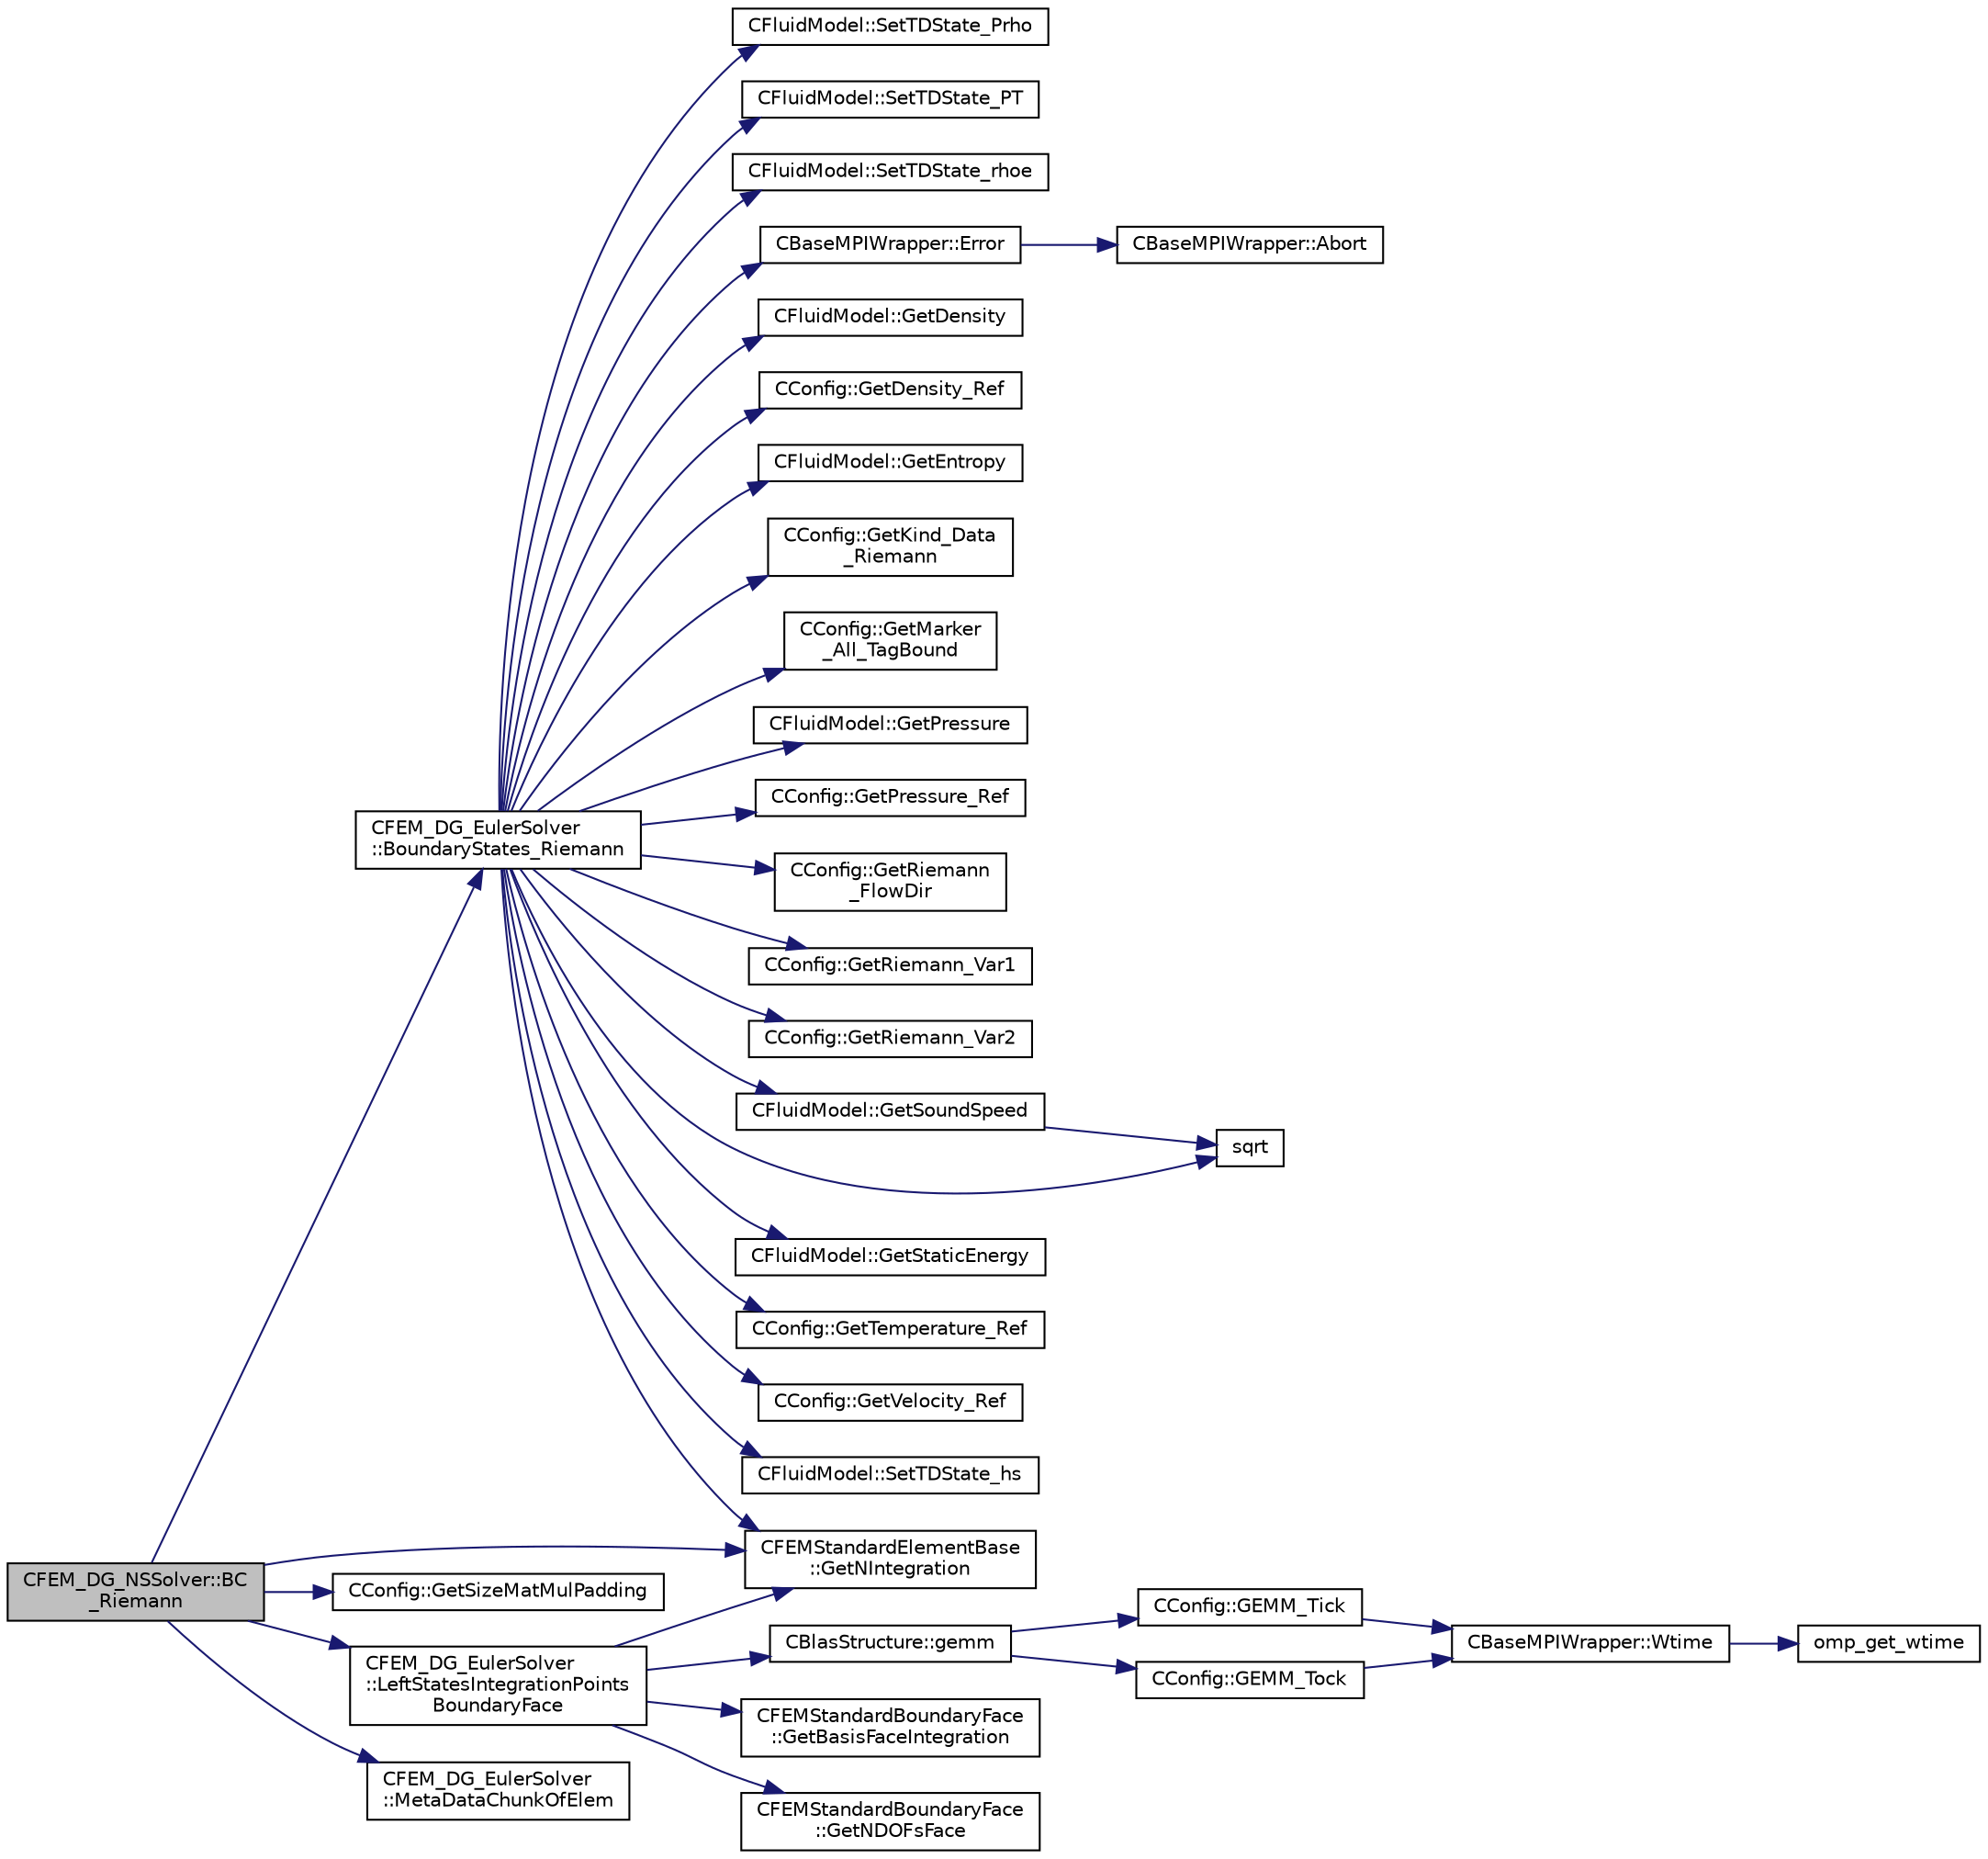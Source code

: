 digraph "CFEM_DG_NSSolver::BC_Riemann"
{
 // LATEX_PDF_SIZE
  edge [fontname="Helvetica",fontsize="10",labelfontname="Helvetica",labelfontsize="10"];
  node [fontname="Helvetica",fontsize="10",shape=record];
  rankdir="LR";
  Node1 [label="CFEM_DG_NSSolver::BC\l_Riemann",height=0.2,width=0.4,color="black", fillcolor="grey75", style="filled", fontcolor="black",tooltip="Impose the boundary condition using characteristic reconstruction."];
  Node1 -> Node2 [color="midnightblue",fontsize="10",style="solid",fontname="Helvetica"];
  Node2 [label="CFEM_DG_EulerSolver\l::BoundaryStates_Riemann",height=0.2,width=0.4,color="black", fillcolor="white", style="filled",URL="$classCFEM__DG__EulerSolver.html#a5bfdc0bca1daa8e5d716d4fc3c7f5867",tooltip="Function, which computes the boundary states in the integration points of the boundary face by applyi..."];
  Node2 -> Node3 [color="midnightblue",fontsize="10",style="solid",fontname="Helvetica"];
  Node3 [label="CBaseMPIWrapper::Error",height=0.2,width=0.4,color="black", fillcolor="white", style="filled",URL="$classCBaseMPIWrapper.html#a04457c47629bda56704e6a8804833eeb",tooltip=" "];
  Node3 -> Node4 [color="midnightblue",fontsize="10",style="solid",fontname="Helvetica"];
  Node4 [label="CBaseMPIWrapper::Abort",height=0.2,width=0.4,color="black", fillcolor="white", style="filled",URL="$classCBaseMPIWrapper.html#af7297d861dca86b45cf561b6ab642e8f",tooltip=" "];
  Node2 -> Node5 [color="midnightblue",fontsize="10",style="solid",fontname="Helvetica"];
  Node5 [label="CFluidModel::GetDensity",height=0.2,width=0.4,color="black", fillcolor="white", style="filled",URL="$classCFluidModel.html#aea74264efe7875c6f8c0aa62e3ccd62a",tooltip="Get fluid density."];
  Node2 -> Node6 [color="midnightblue",fontsize="10",style="solid",fontname="Helvetica"];
  Node6 [label="CConfig::GetDensity_Ref",height=0.2,width=0.4,color="black", fillcolor="white", style="filled",URL="$classCConfig.html#a3fc33aec68f64b757f1f9f3514cb97de",tooltip="Get the value of the reference density for non-dimensionalization."];
  Node2 -> Node7 [color="midnightblue",fontsize="10",style="solid",fontname="Helvetica"];
  Node7 [label="CFluidModel::GetEntropy",height=0.2,width=0.4,color="black", fillcolor="white", style="filled",URL="$classCFluidModel.html#a17bbe844c3f4f8cca37b42ac07f638e1",tooltip="Get fluid entropy."];
  Node2 -> Node8 [color="midnightblue",fontsize="10",style="solid",fontname="Helvetica"];
  Node8 [label="CConfig::GetKind_Data\l_Riemann",height=0.2,width=0.4,color="black", fillcolor="white", style="filled",URL="$classCConfig.html#ab4b1ecac2584909ac5e6d5e5c714b51d",tooltip="Get Kind Data of Riemann boundary."];
  Node2 -> Node9 [color="midnightblue",fontsize="10",style="solid",fontname="Helvetica"];
  Node9 [label="CConfig::GetMarker\l_All_TagBound",height=0.2,width=0.4,color="black", fillcolor="white", style="filled",URL="$classCConfig.html#ab8c9c1f45950a29355be4ff357049440",tooltip="Get the index of the surface defined in the geometry file."];
  Node2 -> Node10 [color="midnightblue",fontsize="10",style="solid",fontname="Helvetica"];
  Node10 [label="CFEMStandardElementBase\l::GetNIntegration",height=0.2,width=0.4,color="black", fillcolor="white", style="filled",URL="$classCFEMStandardElementBase.html#aa5ad06a05a1d7b66bccca65521168a3b",tooltip="Function, which makes available the number of integration points for this standard element."];
  Node2 -> Node11 [color="midnightblue",fontsize="10",style="solid",fontname="Helvetica"];
  Node11 [label="CFluidModel::GetPressure",height=0.2,width=0.4,color="black", fillcolor="white", style="filled",URL="$classCFluidModel.html#aee63b54308942e8b61b62a12a3278029",tooltip="Get fluid pressure."];
  Node2 -> Node12 [color="midnightblue",fontsize="10",style="solid",fontname="Helvetica"];
  Node12 [label="CConfig::GetPressure_Ref",height=0.2,width=0.4,color="black", fillcolor="white", style="filled",URL="$classCConfig.html#a75b1f9203bdb8ced64323a100fa3aef9",tooltip="Get the value of the reference pressure for non-dimensionalization."];
  Node2 -> Node13 [color="midnightblue",fontsize="10",style="solid",fontname="Helvetica"];
  Node13 [label="CConfig::GetRiemann\l_FlowDir",height=0.2,width=0.4,color="black", fillcolor="white", style="filled",URL="$classCConfig.html#acf658ef95cfb13d7af3d9d3f4c9a847c",tooltip="Get the Flowdir at Riemann boundary."];
  Node2 -> Node14 [color="midnightblue",fontsize="10",style="solid",fontname="Helvetica"];
  Node14 [label="CConfig::GetRiemann_Var1",height=0.2,width=0.4,color="black", fillcolor="white", style="filled",URL="$classCConfig.html#a8d72c40f73648f1122e60083762441b1",tooltip="Get the var 1 at Riemann boundary."];
  Node2 -> Node15 [color="midnightblue",fontsize="10",style="solid",fontname="Helvetica"];
  Node15 [label="CConfig::GetRiemann_Var2",height=0.2,width=0.4,color="black", fillcolor="white", style="filled",URL="$classCConfig.html#a20a7fc4db4bad7c05afbc190f3177fe8",tooltip="Get the var 2 at Riemann boundary."];
  Node2 -> Node16 [color="midnightblue",fontsize="10",style="solid",fontname="Helvetica"];
  Node16 [label="CFluidModel::GetSoundSpeed",height=0.2,width=0.4,color="black", fillcolor="white", style="filled",URL="$classCFluidModel.html#a114d121d918607fe923446ad733b2c62",tooltip="Get fluid speed of sound."];
  Node16 -> Node17 [color="midnightblue",fontsize="10",style="solid",fontname="Helvetica"];
  Node17 [label="sqrt",height=0.2,width=0.4,color="black", fillcolor="white", style="filled",URL="$group__SIMD.html#ga54a1925ab40fb4249ea255072520de35",tooltip=" "];
  Node2 -> Node18 [color="midnightblue",fontsize="10",style="solid",fontname="Helvetica"];
  Node18 [label="CFluidModel::GetStaticEnergy",height=0.2,width=0.4,color="black", fillcolor="white", style="filled",URL="$classCFluidModel.html#ad8b3f3e7fc1acdcea7450f9b83c1dd46",tooltip="Get fluid internal energy."];
  Node2 -> Node19 [color="midnightblue",fontsize="10",style="solid",fontname="Helvetica"];
  Node19 [label="CConfig::GetTemperature_Ref",height=0.2,width=0.4,color="black", fillcolor="white", style="filled",URL="$classCConfig.html#a218d027f78cd801a8734a2d4581591ad",tooltip="Get the value of the reference temperature for non-dimensionalization."];
  Node2 -> Node20 [color="midnightblue",fontsize="10",style="solid",fontname="Helvetica"];
  Node20 [label="CConfig::GetVelocity_Ref",height=0.2,width=0.4,color="black", fillcolor="white", style="filled",URL="$classCConfig.html#afad4537005c210e8a7fc015a51b8ae4c",tooltip="Get the value of the reference velocity for non-dimensionalization."];
  Node2 -> Node21 [color="midnightblue",fontsize="10",style="solid",fontname="Helvetica"];
  Node21 [label="CFluidModel::SetTDState_hs",height=0.2,width=0.4,color="black", fillcolor="white", style="filled",URL="$classCFluidModel.html#ad43c7256d309ff23b168925b03867e30",tooltip="virtual member that would be different for each gas model implemented"];
  Node2 -> Node22 [color="midnightblue",fontsize="10",style="solid",fontname="Helvetica"];
  Node22 [label="CFluidModel::SetTDState_Prho",height=0.2,width=0.4,color="black", fillcolor="white", style="filled",URL="$classCFluidModel.html#a7748f80460e9a907b0d0002e98d4d281",tooltip="virtual member that would be different for each gas model implemented"];
  Node2 -> Node23 [color="midnightblue",fontsize="10",style="solid",fontname="Helvetica"];
  Node23 [label="CFluidModel::SetTDState_PT",height=0.2,width=0.4,color="black", fillcolor="white", style="filled",URL="$classCFluidModel.html#a32d65726b075ea29a29f806d12cf0a5a",tooltip="virtual member that would be different for each gas model implemented"];
  Node2 -> Node24 [color="midnightblue",fontsize="10",style="solid",fontname="Helvetica"];
  Node24 [label="CFluidModel::SetTDState_rhoe",height=0.2,width=0.4,color="black", fillcolor="white", style="filled",URL="$classCFluidModel.html#a0c795f4190d7f03963bd4ba50f43c641",tooltip="virtual member that would be different for each gas model implemented"];
  Node2 -> Node17 [color="midnightblue",fontsize="10",style="solid",fontname="Helvetica"];
  Node1 -> Node10 [color="midnightblue",fontsize="10",style="solid",fontname="Helvetica"];
  Node1 -> Node25 [color="midnightblue",fontsize="10",style="solid",fontname="Helvetica"];
  Node25 [label="CConfig::GetSizeMatMulPadding",height=0.2,width=0.4,color="black", fillcolor="white", style="filled",URL="$classCConfig.html#a82d3faf3154d13bf694af4d818ef91c7",tooltip="Function to make available the matrix size in vectorization in order to optimize the gemm performance..."];
  Node1 -> Node26 [color="midnightblue",fontsize="10",style="solid",fontname="Helvetica"];
  Node26 [label="CFEM_DG_EulerSolver\l::LeftStatesIntegrationPoints\lBoundaryFace",height=0.2,width=0.4,color="black", fillcolor="white", style="filled",URL="$classCFEM__DG__EulerSolver.html#a79debb4e2ee70feac94e9a420705dbf9",tooltip="Function, which computes the left state of a boundary face."];
  Node26 -> Node27 [color="midnightblue",fontsize="10",style="solid",fontname="Helvetica"];
  Node27 [label="CBlasStructure::gemm",height=0.2,width=0.4,color="black", fillcolor="white", style="filled",URL="$classCBlasStructure.html#ad282634317e0a32bce7896e2ddc40043",tooltip="Function, which carries out a dense matrix product. It is a limited version of the BLAS gemm function..."];
  Node27 -> Node28 [color="midnightblue",fontsize="10",style="solid",fontname="Helvetica"];
  Node28 [label="CConfig::GEMM_Tick",height=0.2,width=0.4,color="black", fillcolor="white", style="filled",URL="$classCConfig.html#a2843524e5245c2c6128acdd20e746f4a",tooltip="Start the timer for profiling subroutines."];
  Node28 -> Node29 [color="midnightblue",fontsize="10",style="solid",fontname="Helvetica"];
  Node29 [label="CBaseMPIWrapper::Wtime",height=0.2,width=0.4,color="black", fillcolor="white", style="filled",URL="$classCBaseMPIWrapper.html#adcf32aa628d4b515e8835bc5c56fbf08",tooltip=" "];
  Node29 -> Node30 [color="midnightblue",fontsize="10",style="solid",fontname="Helvetica"];
  Node30 [label="omp_get_wtime",height=0.2,width=0.4,color="black", fillcolor="white", style="filled",URL="$omp__structure_8hpp.html#a649bd48ab038a72108f11f5a85316266",tooltip="Return the wall time."];
  Node27 -> Node31 [color="midnightblue",fontsize="10",style="solid",fontname="Helvetica"];
  Node31 [label="CConfig::GEMM_Tock",height=0.2,width=0.4,color="black", fillcolor="white", style="filled",URL="$classCConfig.html#a695fe18134532a43b328845dd0cce3bb",tooltip="Stop the timer for the GEMM profiling and store results."];
  Node31 -> Node29 [color="midnightblue",fontsize="10",style="solid",fontname="Helvetica"];
  Node26 -> Node32 [color="midnightblue",fontsize="10",style="solid",fontname="Helvetica"];
  Node32 [label="CFEMStandardBoundaryFace\l::GetBasisFaceIntegration",height=0.2,width=0.4,color="black", fillcolor="white", style="filled",URL="$classCFEMStandardBoundaryFace.html#a19d1d508495d95239567972e425fd0c3",tooltip="Function, which makes available the face basis functions in the integration points."];
  Node26 -> Node33 [color="midnightblue",fontsize="10",style="solid",fontname="Helvetica"];
  Node33 [label="CFEMStandardBoundaryFace\l::GetNDOFsFace",height=0.2,width=0.4,color="black", fillcolor="white", style="filled",URL="$classCFEMStandardBoundaryFace.html#a26266f4d68d95c22bbb949fe6d8f5db6",tooltip="Function, which makes available the number of DOFs of the face."];
  Node26 -> Node10 [color="midnightblue",fontsize="10",style="solid",fontname="Helvetica"];
  Node1 -> Node34 [color="midnightblue",fontsize="10",style="solid",fontname="Helvetica"];
  Node34 [label="CFEM_DG_EulerSolver\l::MetaDataChunkOfElem",height=0.2,width=0.4,color="black", fillcolor="white", style="filled",URL="$classCFEM__DG__EulerSolver.html#ad358fa06c0e5b2762ad3258eb2c677e2",tooltip="Template function, which determines some meta data for the chunk of elements/faces that must be treat..."];
}
